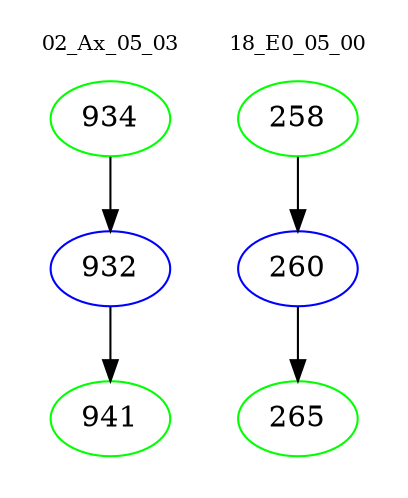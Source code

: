 digraph{
subgraph cluster_0 {
color = white
label = "02_Ax_05_03";
fontsize=10;
T0_934 [label="934", color="green"]
T0_934 -> T0_932 [color="black"]
T0_932 [label="932", color="blue"]
T0_932 -> T0_941 [color="black"]
T0_941 [label="941", color="green"]
}
subgraph cluster_1 {
color = white
label = "18_E0_05_00";
fontsize=10;
T1_258 [label="258", color="green"]
T1_258 -> T1_260 [color="black"]
T1_260 [label="260", color="blue"]
T1_260 -> T1_265 [color="black"]
T1_265 [label="265", color="green"]
}
}
